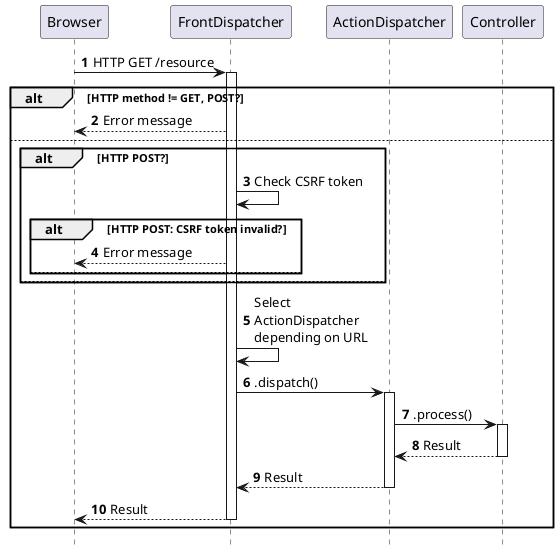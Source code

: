 @startuml

autonumber
hide footbox

participant Browser
participant FrontDispatcher
participant ActionDispatcher
participant Controller

Browser -> FrontDispatcher ++ : HTTP GET /resource
alt HTTP method != GET, POST?
    Browser <-- FrontDispatcher : Error message
else
    alt HTTP POST?
        FrontDispatcher -> FrontDispatcher : Check CSRF token
        alt HTTP POST: CSRF token invalid?
            Browser <-- FrontDispatcher : Error message
        else
        end
    else
    end
    FrontDispatcher -> FrontDispatcher : Select\nActionDispatcher\ndepending on URL
    FrontDispatcher -> ActionDispatcher ++ : .dispatch()
    ActionDispatcher -> Controller ++ : .process()
    ActionDispatcher <-- Controller -- : Result
    FrontDispatcher <-- ActionDispatcher -- : Result
    Browser <-- FrontDispatcher -- : Result
end

@enduml

